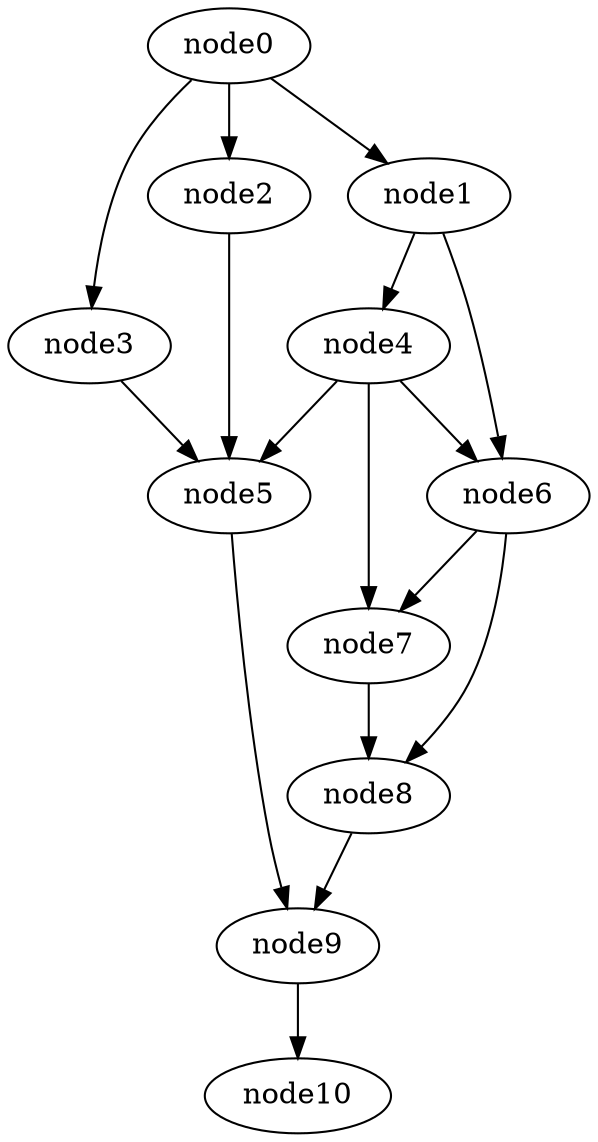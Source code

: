 digraph g{
	node10
	node9 -> node10
	node8 -> node9
	node7 -> node8
	node6 -> node8
	node6 -> node7
	node5 -> node9
	node4 -> node7
	node4 -> node6
	node4 -> node5
	node3 -> node5
	node2 -> node5
	node1 -> node6
	node1 -> node4
	node0 -> node3
	node0 -> node2
	node0 -> node1
}
